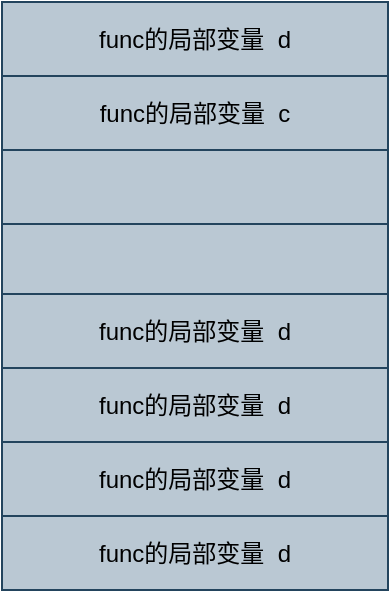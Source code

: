 <mxfile>
    <diagram id="8TC_GQ30z6xLd6ncjdWD" name="第 1 页">
        <mxGraphModel dx="746" dy="305" grid="0" gridSize="10" guides="1" tooltips="1" connect="1" arrows="1" fold="1" page="1" pageScale="1" pageWidth="827" pageHeight="1169" background="#FFFFFF" math="0" shadow="0">
            <root>
                <mxCell id="0"/>
                <mxCell id="1" parent="0"/>
                <mxCell id="2" value="&lt;font color=&quot;#000000&quot;&gt;func的局部变量&amp;nbsp; d&lt;/font&gt;" style="rounded=0;whiteSpace=wrap;html=1;fillColor=#bac8d3;strokeColor=#23445d;" vertex="1" parent="1">
                    <mxGeometry x="111" y="53" width="193" height="37" as="geometry"/>
                </mxCell>
                <mxCell id="4" value="&lt;font color=&quot;#000000&quot;&gt;func的局部变量&amp;nbsp; c&lt;/font&gt;" style="rounded=0;whiteSpace=wrap;html=1;fillColor=#bac8d3;strokeColor=#23445d;" vertex="1" parent="1">
                    <mxGeometry x="111" y="90" width="193" height="37" as="geometry"/>
                </mxCell>
                <mxCell id="5" value="" style="rounded=0;whiteSpace=wrap;html=1;fillColor=#bac8d3;strokeColor=#23445d;" vertex="1" parent="1">
                    <mxGeometry x="111" y="127" width="193" height="37" as="geometry"/>
                </mxCell>
                <mxCell id="6" value="" style="rounded=0;whiteSpace=wrap;html=1;fillColor=#bac8d3;strokeColor=#23445d;" vertex="1" parent="1">
                    <mxGeometry x="111" y="164" width="193" height="37" as="geometry"/>
                </mxCell>
                <mxCell id="7" value="&lt;font color=&quot;#000000&quot;&gt;func的局部变量&amp;nbsp; d&lt;/font&gt;" style="rounded=0;whiteSpace=wrap;html=1;fillColor=#bac8d3;strokeColor=#23445d;" vertex="1" parent="1">
                    <mxGeometry x="111" y="199" width="193" height="37" as="geometry"/>
                </mxCell>
                <mxCell id="8" value="&lt;font color=&quot;#000000&quot;&gt;func的局部变量&amp;nbsp; d&lt;/font&gt;" style="rounded=0;whiteSpace=wrap;html=1;fillColor=#bac8d3;strokeColor=#23445d;" vertex="1" parent="1">
                    <mxGeometry x="111" y="236" width="193" height="37" as="geometry"/>
                </mxCell>
                <mxCell id="9" value="&lt;font color=&quot;#000000&quot;&gt;func的局部变量&amp;nbsp; d&lt;/font&gt;" style="rounded=0;whiteSpace=wrap;html=1;fillColor=#bac8d3;strokeColor=#23445d;" vertex="1" parent="1">
                    <mxGeometry x="111" y="273" width="193" height="37" as="geometry"/>
                </mxCell>
                <mxCell id="10" value="&lt;font color=&quot;#000000&quot;&gt;func的局部变量&amp;nbsp; d&lt;/font&gt;" style="rounded=0;whiteSpace=wrap;html=1;fillColor=#bac8d3;strokeColor=#23445d;" vertex="1" parent="1">
                    <mxGeometry x="111" y="310" width="193" height="37" as="geometry"/>
                </mxCell>
            </root>
        </mxGraphModel>
    </diagram>
</mxfile>